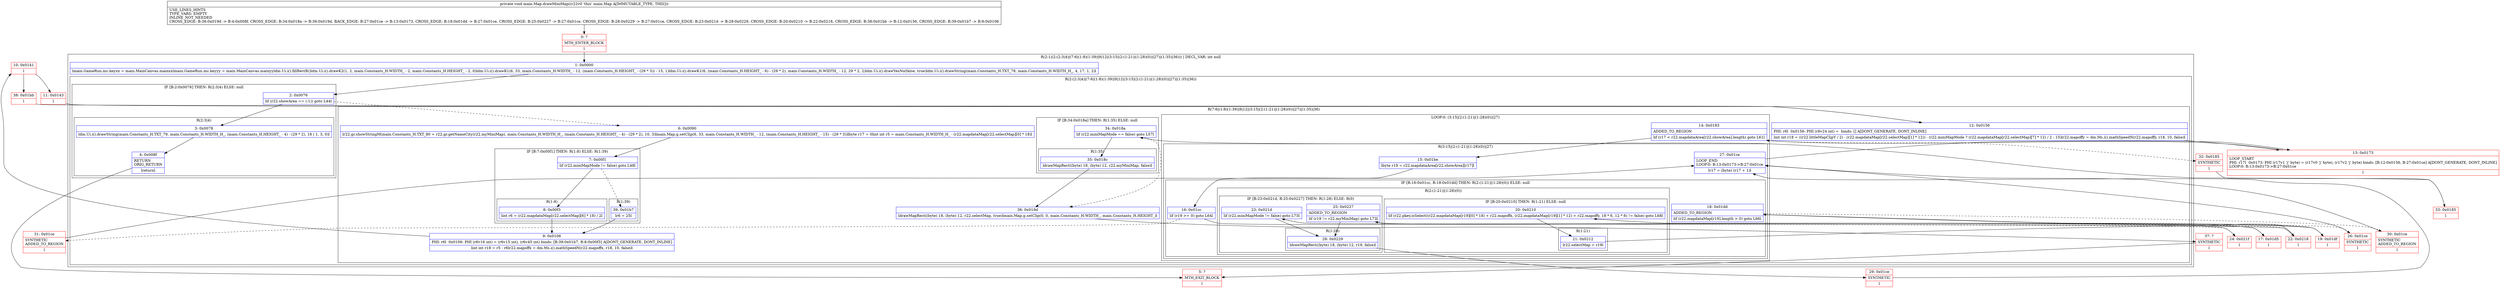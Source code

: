 digraph "CFG formain.Map.drawMiniMap()V" {
subgraph cluster_Region_203299929 {
label = "R(2:1|(2:(2:3|4)|(7:6|(1:8)(1:39)|9|12|(3:15|(2:(1:21)|(1:28)(0))|27)|(1:35)|36))) | DECL_VAR: int null\l";
node [shape=record,color=blue];
Node_1 [shape=record,label="{1\:\ 0x0000|lmain.GameRun.mc.keyxx = main.MainCanvas.mainxxlmain.GameRun.mc.keyyy = main.MainCanvas.mainyyldm.Ui.i().fillRectB()ldm.Ui.i().drawK2(1, 2, main.Constants_H.WIDTH_ \- 2, main.Constants_H.HEIGHT_ \- 2, 0)ldm.Ui.i().drawK1(6, 33, main.Constants_H.WIDTH_ \- 12, (main.Constants_H.HEIGHT_ \- (29 * 3)) \- 15, 1)ldm.Ui.i().drawK1(6, (main.Constants_H.HEIGHT_ \- 6) \- (29 * 2), main.Constants_H.WIDTH_ \- 12, 29 * 2, 2)ldm.Ui.i().drawYesNo(false, true)ldm.Ui.i().drawString(main.Constants_H.TXT_78, main.Constants_H.WIDTH_H_, 4, 17, 1, 2)l}"];
subgraph cluster_Region_703800078 {
label = "R(2:(2:3|4)|(7:6|(1:8)(1:39)|9|12|(3:15|(2:(1:21)|(1:28)(0))|27)|(1:35)|36))";
node [shape=record,color=blue];
subgraph cluster_IfRegion_1932349851 {
label = "IF [B:2:0x0076] THEN: R(2:3|4) ELSE: null";
node [shape=record,color=blue];
Node_2 [shape=record,label="{2\:\ 0x0076|lif (r22.showArea == (\-1)) goto L44l}"];
subgraph cluster_Region_989699042 {
label = "R(2:3|4)";
node [shape=record,color=blue];
Node_3 [shape=record,label="{3\:\ 0x0078|ldm.Ui.i().drawString(main.Constants_H.TXT_79, main.Constants_H.WIDTH_H_, (main.Constants_H.HEIGHT_ \- 4) \- (29 * 2), 16 \| 1, 3, 0)l}"];
Node_4 [shape=record,label="{4\:\ 0x008f|RETURN\lORIG_RETURN\l|lreturnl}"];
}
}
subgraph cluster_Region_209819673 {
label = "R(7:6|(1:8)(1:39)|9|12|(3:15|(2:(1:21)|(1:28)(0))|27)|(1:35)|36)";
node [shape=record,color=blue];
Node_6 [shape=record,label="{6\:\ 0x0090|lr22.gr.showStringM(main.Constants_H.TXT_80 + r22.gr.getNameCity(r22.myMiniMap), main.Constants_H.WIDTH_H_, (main.Constants_H.HEIGHT_ \- 4) \- (29 * 2), 10, 3)lmain.Map.g.setClip(6, 33, main.Constants_H.WIDTH_ \- 12, (main.Constants_H.HEIGHT_ \- 15) \- (29 * 3))lbyte r17 = 0lint int r5 = main.Constants_H.WIDTH_H_ \- (r22.mapdataMap[r22.selectMap][0] * 18)l}"];
subgraph cluster_IfRegion_1191027760 {
label = "IF [B:7:0x00f1] THEN: R(1:8) ELSE: R(1:39)";
node [shape=record,color=blue];
Node_7 [shape=record,label="{7\:\ 0x00f1|lif (r22.miniMapMode != false) goto L48l}"];
subgraph cluster_Region_1907525238 {
label = "R(1:8)";
node [shape=record,color=blue];
Node_8 [shape=record,label="{8\:\ 0x00f3|lint r6 = (r22.mapdataMap[r22.selectMap][6] * 18) \/ 2l}"];
}
subgraph cluster_Region_1903397137 {
label = "R(1:39)";
node [shape=record,color=blue];
Node_39 [shape=record,label="{39\:\ 0x01b7|lr6 = 25l}"];
}
}
Node_9 [shape=record,label="{9\:\ 0x0106|PHI: r6l  0x0106: PHI (r6v16 int) = (r6v15 int), (r6v45 int) binds: [B:39:0x01b7, B:8:0x00f3] A[DONT_GENERATE, DONT_INLINE]\l|lint int r18 = r5 \- r6lr22.mapoffx = dm.Ms.i().mathSpeedN(r22.mapoffx, r18, 10, false)l}"];
Node_12 [shape=record,label="{12\:\ 0x0156|PHI: r6l  0x0156: PHI (r6v24 int) =  binds: [] A[DONT_GENERATE, DONT_INLINE]\l|lint int r18 = ((r22.littleMapClipY \/ 2) \- (r22.mapdataMap[r22.selectMap][1] * 12)) \- (r22.miniMapMode ? (r22.mapdataMap[r22.selectMap][7] * 12) \/ 2 : 15)lr22.mapoffy = dm.Ms.i().mathSpeedN(r22.mapoffy, r18, 10, false)l}"];
subgraph cluster_LoopRegion_1564919130 {
label = "LOOP:0: (3:15|(2:(1:21)|(1:28)(0))|27)";
node [shape=record,color=blue];
Node_14 [shape=record,label="{14\:\ 0x0183|ADDED_TO_REGION\l|lif (r17 \< r22.mapdataArea[r22.showArea].length) goto L61l}"];
subgraph cluster_Region_1115567398 {
label = "R(3:15|(2:(1:21)|(1:28)(0))|27)";
node [shape=record,color=blue];
Node_15 [shape=record,label="{15\:\ 0x01be|lbyte r19 = r22.mapdataArea[r22.showArea][r17]l}"];
subgraph cluster_IfRegion_448131343 {
label = "IF [B:16:0x01cc, B:18:0x01dd] THEN: R(2:(1:21)|(1:28)(0)) ELSE: null";
node [shape=record,color=blue];
Node_16 [shape=record,label="{16\:\ 0x01cc|lif (r19 \>= 0) goto L64l}"];
Node_18 [shape=record,label="{18\:\ 0x01dd|ADDED_TO_REGION\l|lif (r22.mapdataMap[r19].length \> 0) goto L66l}"];
subgraph cluster_Region_1990595762 {
label = "R(2:(1:21)|(1:28)(0))";
node [shape=record,color=blue];
subgraph cluster_IfRegion_693182586 {
label = "IF [B:20:0x0210] THEN: R(1:21) ELSE: null";
node [shape=record,color=blue];
Node_20 [shape=record,label="{20\:\ 0x0210|lif (r22.pkey.isSelect((r22.mapdataMap[r19][0] * 18) + r22.mapoffx, (r22.mapdataMap[r19][1] * 12) + r22.mapoffy, 18 * 6, 12 * 6) != false) goto L68l}"];
subgraph cluster_Region_1141317440 {
label = "R(1:21)";
node [shape=record,color=blue];
Node_21 [shape=record,label="{21\:\ 0x0212|lr22.selectMap = r19l}"];
}
}
subgraph cluster_IfRegion_560177280 {
label = "IF [B:23:0x021d, B:25:0x0227] THEN: R(1:28) ELSE: R(0)";
node [shape=record,color=blue];
Node_23 [shape=record,label="{23\:\ 0x021d|lif (r22.miniMapMode != false) goto L73l}"];
Node_25 [shape=record,label="{25\:\ 0x0227|ADDED_TO_REGION\l|lif (r19 != r22.myMiniMap) goto L73l}"];
subgraph cluster_Region_350945322 {
label = "R(1:28)";
node [shape=record,color=blue];
Node_28 [shape=record,label="{28\:\ 0x0229|ldrawMapRect((byte) 18, (byte) 12, r19, false)l}"];
}
subgraph cluster_Region_1872634484 {
label = "R(0)";
node [shape=record,color=blue];
}
}
}
}
Node_27 [shape=record,label="{27\:\ 0x01ce|LOOP_END\lLOOP:0: B:13:0x0173\-\>B:27:0x01ce\l|lr17 = (byte) (r17 + 1)l}"];
}
}
subgraph cluster_IfRegion_971671278 {
label = "IF [B:34:0x018a] THEN: R(1:35) ELSE: null";
node [shape=record,color=blue];
Node_34 [shape=record,label="{34\:\ 0x018a|lif (r22.miniMapMode == false) goto L57l}"];
subgraph cluster_Region_312310215 {
label = "R(1:35)";
node [shape=record,color=blue];
Node_35 [shape=record,label="{35\:\ 0x018c|ldrawMapRect((byte) 18, (byte) 12, r22.myMiniMap, false)l}"];
}
}
Node_36 [shape=record,label="{36\:\ 0x019d|ldrawMapRect((byte) 18, (byte) 12, r22.selectMap, true)lmain.Map.g.setClip(0, 0, main.Constants_H.WIDTH_, main.Constants_H.HEIGHT_)l}"];
}
}
}
Node_0 [shape=record,color=red,label="{0\:\ ?|MTH_ENTER_BLOCK\l|l}"];
Node_5 [shape=record,color=red,label="{5\:\ ?|MTH_EXIT_BLOCK\l|l}"];
Node_10 [shape=record,color=red,label="{10\:\ 0x0141|l}"];
Node_11 [shape=record,color=red,label="{11\:\ 0x0143|l}"];
Node_13 [shape=record,color=red,label="{13\:\ 0x0173|LOOP_START\lPHI: r17l  0x0173: PHI (r17v1 'j' byte) = (r17v0 'j' byte), (r17v2 'j' byte) binds: [B:12:0x0156, B:27:0x01ce] A[DONT_GENERATE, DONT_INLINE]\lLOOP:0: B:13:0x0173\-\>B:27:0x01ce\l|l}"];
Node_17 [shape=record,color=red,label="{17\:\ 0x01d5|l}"];
Node_19 [shape=record,color=red,label="{19\:\ 0x01df|l}"];
Node_22 [shape=record,color=red,label="{22\:\ 0x0218|l}"];
Node_24 [shape=record,color=red,label="{24\:\ 0x021f|l}"];
Node_26 [shape=record,color=red,label="{26\:\ 0x01ce|SYNTHETIC\l|l}"];
Node_29 [shape=record,color=red,label="{29\:\ 0x01ce|SYNTHETIC\l|l}"];
Node_30 [shape=record,color=red,label="{30\:\ 0x01ce|SYNTHETIC\lADDED_TO_REGION\l|l}"];
Node_31 [shape=record,color=red,label="{31\:\ 0x01ce|SYNTHETIC\lADDED_TO_REGION\l|l}"];
Node_32 [shape=record,color=red,label="{32\:\ 0x0185|SYNTHETIC\l|l}"];
Node_33 [shape=record,color=red,label="{33\:\ 0x0185|l}"];
Node_37 [shape=record,color=red,label="{37\:\ ?|SYNTHETIC\l|l}"];
Node_38 [shape=record,color=red,label="{38\:\ 0x01bb|l}"];
MethodNode[shape=record,label="{private void main.Map.drawMiniMap((r22v0 'this' main.Map A[IMMUTABLE_TYPE, THIS]))  | USE_LINES_HINTS\lTYPE_VARS: EMPTY\lINLINE_NOT_NEEDED\lCROSS_EDGE: B:36:0x019d \-\> B:4:0x008f, CROSS_EDGE: B:34:0x018a \-\> B:36:0x019d, BACK_EDGE: B:27:0x01ce \-\> B:13:0x0173, CROSS_EDGE: B:18:0x01dd \-\> B:27:0x01ce, CROSS_EDGE: B:25:0x0227 \-\> B:27:0x01ce, CROSS_EDGE: B:28:0x0229 \-\> B:27:0x01ce, CROSS_EDGE: B:23:0x021d \-\> B:28:0x0229, CROSS_EDGE: B:20:0x0210 \-\> B:22:0x0218, CROSS_EDGE: B:38:0x01bb \-\> B:12:0x0156, CROSS_EDGE: B:39:0x01b7 \-\> B:9:0x0106\l}"];
MethodNode -> Node_0;
Node_1 -> Node_2;
Node_2 -> Node_3;
Node_2 -> Node_6[style=dashed];
Node_3 -> Node_4;
Node_4 -> Node_5;
Node_6 -> Node_7;
Node_7 -> Node_8;
Node_7 -> Node_39[style=dashed];
Node_8 -> Node_9;
Node_39 -> Node_9;
Node_9 -> Node_10;
Node_12 -> Node_13;
Node_14 -> Node_15;
Node_14 -> Node_32[style=dashed];
Node_15 -> Node_16;
Node_16 -> Node_17;
Node_16 -> Node_31[style=dashed];
Node_18 -> Node_19;
Node_18 -> Node_30[style=dashed];
Node_20 -> Node_21;
Node_20 -> Node_22[style=dashed];
Node_21 -> Node_22;
Node_23 -> Node_24[style=dashed];
Node_23 -> Node_28;
Node_25 -> Node_28;
Node_25 -> Node_26[style=dashed];
Node_28 -> Node_29;
Node_27 -> Node_13;
Node_34 -> Node_35;
Node_34 -> Node_36[style=dashed];
Node_35 -> Node_36;
Node_36 -> Node_37;
Node_0 -> Node_1;
Node_10 -> Node_11;
Node_10 -> Node_38;
Node_11 -> Node_12;
Node_13 -> Node_14;
Node_17 -> Node_18;
Node_19 -> Node_20;
Node_22 -> Node_23;
Node_24 -> Node_25;
Node_26 -> Node_27;
Node_29 -> Node_27;
Node_30 -> Node_27;
Node_31 -> Node_27;
Node_32 -> Node_33;
Node_33 -> Node_34;
Node_37 -> Node_5;
Node_38 -> Node_12;
}

